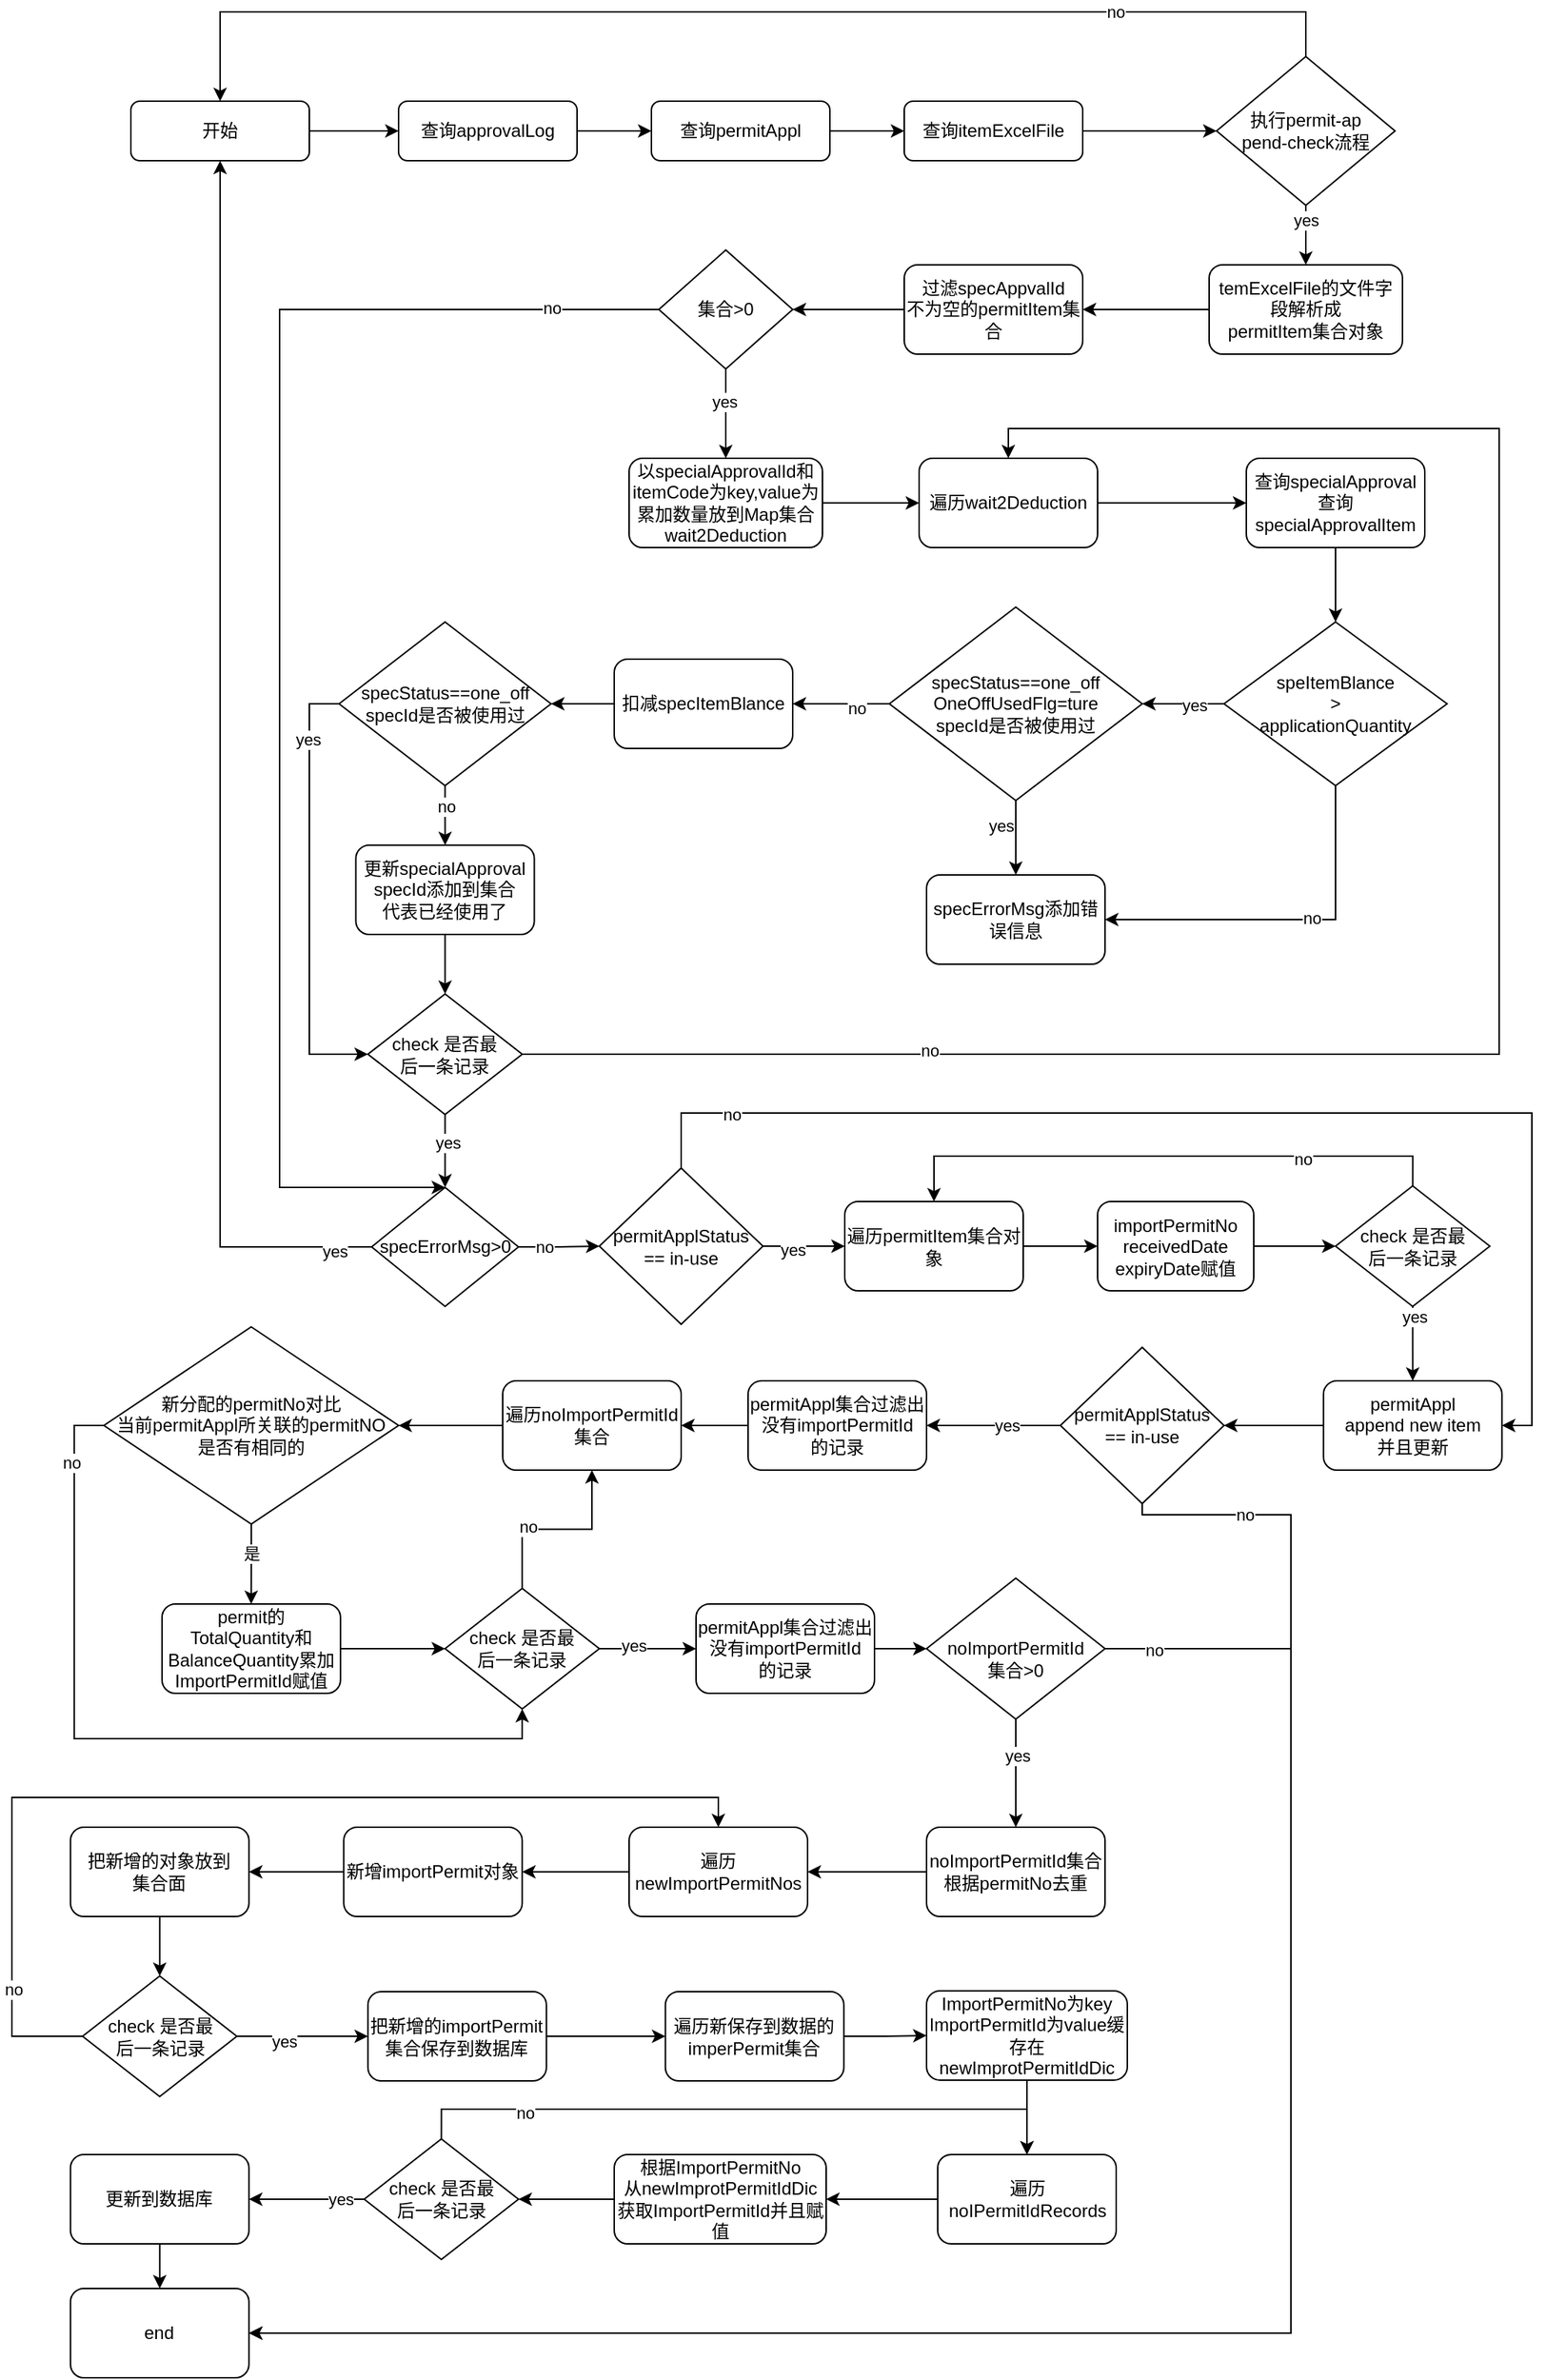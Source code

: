 <mxfile version="20.4.1" type="github">
  <diagram id="C5RBs43oDa-KdzZeNtuy" name="Page-1">
    <mxGraphModel dx="1422" dy="780" grid="1" gridSize="10" guides="1" tooltips="1" connect="1" arrows="1" fold="1" page="1" pageScale="1" pageWidth="1169" pageHeight="1654" math="0" shadow="0">
      <root>
        <mxCell id="WIyWlLk6GJQsqaUBKTNV-0" />
        <mxCell id="WIyWlLk6GJQsqaUBKTNV-1" parent="WIyWlLk6GJQsqaUBKTNV-0" />
        <mxCell id="GyQvzJjMtVjfMq99HXdX-1" value="" style="edgeStyle=orthogonalEdgeStyle;rounded=0;orthogonalLoop=1;jettySize=auto;html=1;" parent="WIyWlLk6GJQsqaUBKTNV-1" source="WIyWlLk6GJQsqaUBKTNV-3" target="WIyWlLk6GJQsqaUBKTNV-7" edge="1">
          <mxGeometry relative="1" as="geometry" />
        </mxCell>
        <mxCell id="WIyWlLk6GJQsqaUBKTNV-3" value="开始" style="rounded=1;whiteSpace=wrap;html=1;fontSize=12;glass=0;strokeWidth=1;shadow=0;" parent="WIyWlLk6GJQsqaUBKTNV-1" vertex="1">
          <mxGeometry x="160" y="80" width="120" height="40" as="geometry" />
        </mxCell>
        <mxCell id="GyQvzJjMtVjfMq99HXdX-2" value="" style="edgeStyle=orthogonalEdgeStyle;rounded=0;orthogonalLoop=1;jettySize=auto;html=1;" parent="WIyWlLk6GJQsqaUBKTNV-1" source="WIyWlLk6GJQsqaUBKTNV-7" target="WIyWlLk6GJQsqaUBKTNV-12" edge="1">
          <mxGeometry relative="1" as="geometry" />
        </mxCell>
        <mxCell id="WIyWlLk6GJQsqaUBKTNV-7" value="查询approvalLog" style="rounded=1;whiteSpace=wrap;html=1;fontSize=12;glass=0;strokeWidth=1;shadow=0;" parent="WIyWlLk6GJQsqaUBKTNV-1" vertex="1">
          <mxGeometry x="340" y="80" width="120" height="40" as="geometry" />
        </mxCell>
        <mxCell id="GyQvzJjMtVjfMq99HXdX-4" value="" style="edgeStyle=orthogonalEdgeStyle;rounded=0;orthogonalLoop=1;jettySize=auto;html=1;" parent="WIyWlLk6GJQsqaUBKTNV-1" source="WIyWlLk6GJQsqaUBKTNV-12" target="GyQvzJjMtVjfMq99HXdX-3" edge="1">
          <mxGeometry relative="1" as="geometry" />
        </mxCell>
        <mxCell id="WIyWlLk6GJQsqaUBKTNV-12" value="查询permitAppl" style="rounded=1;whiteSpace=wrap;html=1;fontSize=12;glass=0;strokeWidth=1;shadow=0;" parent="WIyWlLk6GJQsqaUBKTNV-1" vertex="1">
          <mxGeometry x="510" y="80" width="120" height="40" as="geometry" />
        </mxCell>
        <mxCell id="GyQvzJjMtVjfMq99HXdX-6" value="" style="edgeStyle=orthogonalEdgeStyle;rounded=0;orthogonalLoop=1;jettySize=auto;html=1;" parent="WIyWlLk6GJQsqaUBKTNV-1" source="GyQvzJjMtVjfMq99HXdX-3" target="GyQvzJjMtVjfMq99HXdX-5" edge="1">
          <mxGeometry relative="1" as="geometry" />
        </mxCell>
        <mxCell id="GyQvzJjMtVjfMq99HXdX-3" value="查询itemExcelFile" style="rounded=1;whiteSpace=wrap;html=1;fontSize=12;glass=0;strokeWidth=1;shadow=0;" parent="WIyWlLk6GJQsqaUBKTNV-1" vertex="1">
          <mxGeometry x="680" y="80" width="120" height="40" as="geometry" />
        </mxCell>
        <mxCell id="GyQvzJjMtVjfMq99HXdX-8" value="" style="edgeStyle=orthogonalEdgeStyle;rounded=0;orthogonalLoop=1;jettySize=auto;html=1;entryX=0.5;entryY=0;entryDx=0;entryDy=0;" parent="WIyWlLk6GJQsqaUBKTNV-1" source="GyQvzJjMtVjfMq99HXdX-5" target="WIyWlLk6GJQsqaUBKTNV-3" edge="1">
          <mxGeometry relative="1" as="geometry">
            <mxPoint x="950" y="-50" as="targetPoint" />
            <Array as="points">
              <mxPoint x="950" y="20" />
              <mxPoint x="220" y="20" />
            </Array>
          </mxGeometry>
        </mxCell>
        <mxCell id="GyQvzJjMtVjfMq99HXdX-9" value="no" style="edgeLabel;html=1;align=center;verticalAlign=middle;resizable=0;points=[];" parent="GyQvzJjMtVjfMq99HXdX-8" vertex="1" connectable="0">
          <mxGeometry x="-0.615" relative="1" as="geometry">
            <mxPoint as="offset" />
          </mxGeometry>
        </mxCell>
        <mxCell id="GyQvzJjMtVjfMq99HXdX-11" value="" style="edgeStyle=orthogonalEdgeStyle;rounded=0;orthogonalLoop=1;jettySize=auto;html=1;" parent="WIyWlLk6GJQsqaUBKTNV-1" source="GyQvzJjMtVjfMq99HXdX-5" target="GyQvzJjMtVjfMq99HXdX-10" edge="1">
          <mxGeometry relative="1" as="geometry" />
        </mxCell>
        <mxCell id="-7f1blLy0qAxSYosvJ6b-156" value="yes" style="edgeLabel;html=1;align=center;verticalAlign=middle;resizable=0;points=[];" parent="GyQvzJjMtVjfMq99HXdX-11" vertex="1" connectable="0">
          <mxGeometry x="-0.656" relative="1" as="geometry">
            <mxPoint y="3" as="offset" />
          </mxGeometry>
        </mxCell>
        <mxCell id="GyQvzJjMtVjfMq99HXdX-5" value="&lt;div&gt;执行permit-ap&lt;/div&gt;&lt;div&gt;pend-check流程&lt;/div&gt;" style="rhombus;whiteSpace=wrap;html=1;" parent="WIyWlLk6GJQsqaUBKTNV-1" vertex="1">
          <mxGeometry x="890" y="50" width="120" height="100" as="geometry" />
        </mxCell>
        <mxCell id="GyQvzJjMtVjfMq99HXdX-13" value="" style="edgeStyle=orthogonalEdgeStyle;rounded=0;orthogonalLoop=1;jettySize=auto;html=1;" parent="WIyWlLk6GJQsqaUBKTNV-1" source="GyQvzJjMtVjfMq99HXdX-10" target="GyQvzJjMtVjfMq99HXdX-12" edge="1">
          <mxGeometry relative="1" as="geometry" />
        </mxCell>
        <mxCell id="GyQvzJjMtVjfMq99HXdX-10" value="&lt;div&gt;temExcelFile的文件字段解析成&lt;/div&gt;&lt;div&gt;permitItem集合对象&lt;br&gt;&lt;/div&gt;" style="rounded=1;whiteSpace=wrap;html=1;" parent="WIyWlLk6GJQsqaUBKTNV-1" vertex="1">
          <mxGeometry x="885" y="190" width="130" height="60" as="geometry" />
        </mxCell>
        <mxCell id="GyQvzJjMtVjfMq99HXdX-15" value="" style="edgeStyle=orthogonalEdgeStyle;rounded=0;orthogonalLoop=1;jettySize=auto;html=1;entryX=1;entryY=0.5;entryDx=0;entryDy=0;" parent="WIyWlLk6GJQsqaUBKTNV-1" source="GyQvzJjMtVjfMq99HXdX-12" target="GyQvzJjMtVjfMq99HXdX-16" edge="1">
          <mxGeometry relative="1" as="geometry">
            <mxPoint x="600" y="220" as="targetPoint" />
          </mxGeometry>
        </mxCell>
        <mxCell id="GyQvzJjMtVjfMq99HXdX-12" value="&lt;div&gt;过滤specAppvalId&lt;/div&gt;&lt;div&gt;不为空的permitItem集合&lt;br&gt;&lt;/div&gt;" style="whiteSpace=wrap;html=1;rounded=1;" parent="WIyWlLk6GJQsqaUBKTNV-1" vertex="1">
          <mxGeometry x="680" y="190" width="120" height="60" as="geometry" />
        </mxCell>
        <mxCell id="GyQvzJjMtVjfMq99HXdX-18" value="" style="edgeStyle=orthogonalEdgeStyle;rounded=0;orthogonalLoop=1;jettySize=auto;html=1;" parent="WIyWlLk6GJQsqaUBKTNV-1" source="GyQvzJjMtVjfMq99HXdX-16" target="GyQvzJjMtVjfMq99HXdX-17" edge="1">
          <mxGeometry relative="1" as="geometry" />
        </mxCell>
        <mxCell id="GyQvzJjMtVjfMq99HXdX-19" value="yes" style="edgeLabel;html=1;align=center;verticalAlign=middle;resizable=0;points=[];" parent="GyQvzJjMtVjfMq99HXdX-18" vertex="1" connectable="0">
          <mxGeometry x="-0.267" y="-1" relative="1" as="geometry">
            <mxPoint as="offset" />
          </mxGeometry>
        </mxCell>
        <mxCell id="-7f1blLy0qAxSYosvJ6b-41" value="" style="edgeStyle=orthogonalEdgeStyle;rounded=0;orthogonalLoop=1;jettySize=auto;html=1;entryX=0.5;entryY=0;entryDx=0;entryDy=0;" parent="WIyWlLk6GJQsqaUBKTNV-1" source="GyQvzJjMtVjfMq99HXdX-16" target="-7f1blLy0qAxSYosvJ6b-48" edge="1">
          <mxGeometry relative="1" as="geometry">
            <mxPoint x="260" y="770" as="targetPoint" />
            <Array as="points">
              <mxPoint x="260" y="220" />
              <mxPoint x="260" y="810" />
            </Array>
          </mxGeometry>
        </mxCell>
        <mxCell id="-7f1blLy0qAxSYosvJ6b-42" value="no" style="edgeLabel;html=1;align=center;verticalAlign=middle;resizable=0;points=[];" parent="-7f1blLy0qAxSYosvJ6b-41" vertex="1" connectable="0">
          <mxGeometry x="-0.849" y="-1" relative="1" as="geometry">
            <mxPoint as="offset" />
          </mxGeometry>
        </mxCell>
        <mxCell id="GyQvzJjMtVjfMq99HXdX-16" value="集合&amp;gt;0" style="rhombus;whiteSpace=wrap;html=1;" parent="WIyWlLk6GJQsqaUBKTNV-1" vertex="1">
          <mxGeometry x="515" y="180" width="90" height="80" as="geometry" />
        </mxCell>
        <mxCell id="-7f1blLy0qAxSYosvJ6b-1" value="" style="edgeStyle=orthogonalEdgeStyle;rounded=0;orthogonalLoop=1;jettySize=auto;html=1;" parent="WIyWlLk6GJQsqaUBKTNV-1" source="GyQvzJjMtVjfMq99HXdX-17" target="-7f1blLy0qAxSYosvJ6b-0" edge="1">
          <mxGeometry relative="1" as="geometry" />
        </mxCell>
        <mxCell id="GyQvzJjMtVjfMq99HXdX-17" value="&lt;div&gt;以specialApprovalId和itemCode为key,value为累加数量放到Map集合wait2Deduction&lt;/div&gt;" style="rounded=1;whiteSpace=wrap;html=1;" parent="WIyWlLk6GJQsqaUBKTNV-1" vertex="1">
          <mxGeometry x="495" y="320" width="130" height="60" as="geometry" />
        </mxCell>
        <mxCell id="-7f1blLy0qAxSYosvJ6b-7" value="" style="edgeStyle=orthogonalEdgeStyle;rounded=0;orthogonalLoop=1;jettySize=auto;html=1;" parent="WIyWlLk6GJQsqaUBKTNV-1" source="-7f1blLy0qAxSYosvJ6b-0" target="-7f1blLy0qAxSYosvJ6b-6" edge="1">
          <mxGeometry relative="1" as="geometry" />
        </mxCell>
        <mxCell id="-7f1blLy0qAxSYosvJ6b-0" value="遍历wait2Deduction" style="whiteSpace=wrap;html=1;rounded=1;" parent="WIyWlLk6GJQsqaUBKTNV-1" vertex="1">
          <mxGeometry x="690" y="320" width="120" height="60" as="geometry" />
        </mxCell>
        <mxCell id="-7f1blLy0qAxSYosvJ6b-11" value="" style="edgeStyle=orthogonalEdgeStyle;rounded=0;orthogonalLoop=1;jettySize=auto;html=1;" parent="WIyWlLk6GJQsqaUBKTNV-1" source="-7f1blLy0qAxSYosvJ6b-6" target="-7f1blLy0qAxSYosvJ6b-10" edge="1">
          <mxGeometry relative="1" as="geometry" />
        </mxCell>
        <mxCell id="-7f1blLy0qAxSYosvJ6b-6" value="&lt;div&gt;查询specialApproval&lt;/div&gt;&lt;div&gt;查询specialApprovalItem&lt;br&gt;&lt;/div&gt;" style="whiteSpace=wrap;html=1;rounded=1;" parent="WIyWlLk6GJQsqaUBKTNV-1" vertex="1">
          <mxGeometry x="910" y="320" width="120" height="60" as="geometry" />
        </mxCell>
        <mxCell id="-7f1blLy0qAxSYosvJ6b-13" value="" style="edgeStyle=orthogonalEdgeStyle;rounded=0;orthogonalLoop=1;jettySize=auto;html=1;" parent="WIyWlLk6GJQsqaUBKTNV-1" source="-7f1blLy0qAxSYosvJ6b-10" target="-7f1blLy0qAxSYosvJ6b-12" edge="1">
          <mxGeometry relative="1" as="geometry" />
        </mxCell>
        <mxCell id="-7f1blLy0qAxSYosvJ6b-14" value="yes" style="edgeLabel;html=1;align=center;verticalAlign=middle;resizable=0;points=[];" parent="-7f1blLy0qAxSYosvJ6b-13" vertex="1" connectable="0">
          <mxGeometry x="-0.26" y="1" relative="1" as="geometry">
            <mxPoint as="offset" />
          </mxGeometry>
        </mxCell>
        <mxCell id="-7f1blLy0qAxSYosvJ6b-23" value="" style="edgeStyle=orthogonalEdgeStyle;rounded=0;orthogonalLoop=1;jettySize=auto;html=1;entryX=1;entryY=0.5;entryDx=0;entryDy=0;" parent="WIyWlLk6GJQsqaUBKTNV-1" source="-7f1blLy0qAxSYosvJ6b-10" target="-7f1blLy0qAxSYosvJ6b-15" edge="1">
          <mxGeometry relative="1" as="geometry">
            <mxPoint x="970" y="645" as="targetPoint" />
            <Array as="points">
              <mxPoint x="970" y="630" />
            </Array>
          </mxGeometry>
        </mxCell>
        <mxCell id="-7f1blLy0qAxSYosvJ6b-24" value="no" style="edgeLabel;html=1;align=center;verticalAlign=middle;resizable=0;points=[];" parent="-7f1blLy0qAxSYosvJ6b-23" vertex="1" connectable="0">
          <mxGeometry x="-0.132" y="-1" relative="1" as="geometry">
            <mxPoint as="offset" />
          </mxGeometry>
        </mxCell>
        <mxCell id="-7f1blLy0qAxSYosvJ6b-10" value="&lt;div&gt;speItemBlance&lt;/div&gt;&lt;div&gt;&amp;gt;&lt;/div&gt;&lt;div&gt;applicationQuantity&lt;br&gt;&lt;/div&gt;" style="rhombus;whiteSpace=wrap;html=1;" parent="WIyWlLk6GJQsqaUBKTNV-1" vertex="1">
          <mxGeometry x="895" y="430" width="150" height="110" as="geometry" />
        </mxCell>
        <mxCell id="-7f1blLy0qAxSYosvJ6b-16" value="" style="edgeStyle=orthogonalEdgeStyle;rounded=0;orthogonalLoop=1;jettySize=auto;html=1;" parent="WIyWlLk6GJQsqaUBKTNV-1" source="-7f1blLy0qAxSYosvJ6b-12" target="-7f1blLy0qAxSYosvJ6b-15" edge="1">
          <mxGeometry relative="1" as="geometry" />
        </mxCell>
        <mxCell id="-7f1blLy0qAxSYosvJ6b-18" value="yes" style="edgeLabel;html=1;align=center;verticalAlign=middle;resizable=0;points=[];" parent="-7f1blLy0qAxSYosvJ6b-16" vertex="1" connectable="0">
          <mxGeometry x="-0.288" y="1" relative="1" as="geometry">
            <mxPoint x="-11" y="-1" as="offset" />
          </mxGeometry>
        </mxCell>
        <mxCell id="-7f1blLy0qAxSYosvJ6b-20" value="" style="edgeStyle=orthogonalEdgeStyle;rounded=0;orthogonalLoop=1;jettySize=auto;html=1;" parent="WIyWlLk6GJQsqaUBKTNV-1" source="-7f1blLy0qAxSYosvJ6b-12" target="-7f1blLy0qAxSYosvJ6b-19" edge="1">
          <mxGeometry relative="1" as="geometry" />
        </mxCell>
        <mxCell id="-7f1blLy0qAxSYosvJ6b-21" value="no" style="edgeLabel;html=1;align=center;verticalAlign=middle;resizable=0;points=[];" parent="-7f1blLy0qAxSYosvJ6b-20" vertex="1" connectable="0">
          <mxGeometry x="-0.32" y="3" relative="1" as="geometry">
            <mxPoint as="offset" />
          </mxGeometry>
        </mxCell>
        <mxCell id="-7f1blLy0qAxSYosvJ6b-12" value="&lt;div&gt;specStatus==one_off&lt;/div&gt;&lt;div&gt;OneOffUsedFlg=ture&lt;/div&gt;&lt;div&gt;specId是否被使用过&lt;br&gt;&lt;/div&gt;" style="rhombus;whiteSpace=wrap;html=1;" parent="WIyWlLk6GJQsqaUBKTNV-1" vertex="1">
          <mxGeometry x="670" y="420" width="170" height="130" as="geometry" />
        </mxCell>
        <mxCell id="-7f1blLy0qAxSYosvJ6b-15" value="&lt;div&gt;specErrorMsg添加错误信息&lt;/div&gt;" style="rounded=1;whiteSpace=wrap;html=1;" parent="WIyWlLk6GJQsqaUBKTNV-1" vertex="1">
          <mxGeometry x="695" y="600" width="120" height="60" as="geometry" />
        </mxCell>
        <mxCell id="-7f1blLy0qAxSYosvJ6b-28" value="" style="edgeStyle=orthogonalEdgeStyle;rounded=0;orthogonalLoop=1;jettySize=auto;html=1;" parent="WIyWlLk6GJQsqaUBKTNV-1" source="-7f1blLy0qAxSYosvJ6b-19" target="-7f1blLy0qAxSYosvJ6b-27" edge="1">
          <mxGeometry relative="1" as="geometry" />
        </mxCell>
        <mxCell id="-7f1blLy0qAxSYosvJ6b-19" value="&lt;div&gt;扣减specItemBlance&lt;/div&gt;" style="rounded=1;whiteSpace=wrap;html=1;" parent="WIyWlLk6GJQsqaUBKTNV-1" vertex="1">
          <mxGeometry x="485" y="455" width="120" height="60" as="geometry" />
        </mxCell>
        <mxCell id="-7f1blLy0qAxSYosvJ6b-30" value="" style="edgeStyle=orthogonalEdgeStyle;rounded=0;orthogonalLoop=1;jettySize=auto;html=1;" parent="WIyWlLk6GJQsqaUBKTNV-1" source="-7f1blLy0qAxSYosvJ6b-27" target="-7f1blLy0qAxSYosvJ6b-29" edge="1">
          <mxGeometry relative="1" as="geometry" />
        </mxCell>
        <mxCell id="-7f1blLy0qAxSYosvJ6b-32" value="no" style="edgeLabel;html=1;align=center;verticalAlign=middle;resizable=0;points=[];" parent="-7f1blLy0qAxSYosvJ6b-30" vertex="1" connectable="0">
          <mxGeometry x="-0.3" relative="1" as="geometry">
            <mxPoint as="offset" />
          </mxGeometry>
        </mxCell>
        <mxCell id="DhlfP8uJr8PEjlHRNWHr-0" style="edgeStyle=orthogonalEdgeStyle;rounded=0;orthogonalLoop=1;jettySize=auto;html=1;exitX=0;exitY=0.5;exitDx=0;exitDy=0;entryX=0;entryY=0.5;entryDx=0;entryDy=0;" edge="1" parent="WIyWlLk6GJQsqaUBKTNV-1" source="-7f1blLy0qAxSYosvJ6b-27" target="-7f1blLy0qAxSYosvJ6b-67">
          <mxGeometry relative="1" as="geometry" />
        </mxCell>
        <mxCell id="DhlfP8uJr8PEjlHRNWHr-1" value="yes" style="edgeLabel;html=1;align=center;verticalAlign=middle;resizable=0;points=[];" vertex="1" connectable="0" parent="DhlfP8uJr8PEjlHRNWHr-0">
          <mxGeometry x="-0.702" y="-1" relative="1" as="geometry">
            <mxPoint as="offset" />
          </mxGeometry>
        </mxCell>
        <mxCell id="-7f1blLy0qAxSYosvJ6b-27" value="&lt;div&gt;specStatus==one_off&lt;/div&gt;specId是否被使用过" style="rhombus;whiteSpace=wrap;html=1;" parent="WIyWlLk6GJQsqaUBKTNV-1" vertex="1">
          <mxGeometry x="300" y="430" width="142.5" height="110" as="geometry" />
        </mxCell>
        <mxCell id="-7f1blLy0qAxSYosvJ6b-34" value="" style="edgeStyle=orthogonalEdgeStyle;rounded=0;orthogonalLoop=1;jettySize=auto;html=1;entryX=0.5;entryY=0;entryDx=0;entryDy=0;" parent="WIyWlLk6GJQsqaUBKTNV-1" source="-7f1blLy0qAxSYosvJ6b-29" target="-7f1blLy0qAxSYosvJ6b-67" edge="1">
          <mxGeometry relative="1" as="geometry">
            <mxPoint x="371.25" y="700" as="targetPoint" />
          </mxGeometry>
        </mxCell>
        <mxCell id="-7f1blLy0qAxSYosvJ6b-29" value="&lt;div&gt;更新specialApproval&lt;/div&gt;&lt;div&gt;specId添加到集合&lt;/div&gt;&lt;div&gt;代表已经使用了&lt;br&gt;&lt;/div&gt;" style="rounded=1;whiteSpace=wrap;html=1;" parent="WIyWlLk6GJQsqaUBKTNV-1" vertex="1">
          <mxGeometry x="311.26" y="580" width="120" height="60" as="geometry" />
        </mxCell>
        <mxCell id="-7f1blLy0qAxSYosvJ6b-44" value="" style="edgeStyle=orthogonalEdgeStyle;rounded=0;orthogonalLoop=1;jettySize=auto;html=1;entryX=0.5;entryY=0;entryDx=0;entryDy=0;exitX=1;exitY=0.5;exitDx=0;exitDy=0;" parent="WIyWlLk6GJQsqaUBKTNV-1" source="-7f1blLy0qAxSYosvJ6b-67" target="-7f1blLy0qAxSYosvJ6b-0" edge="1">
          <mxGeometry relative="1" as="geometry">
            <mxPoint x="431.25" y="730" as="sourcePoint" />
            <mxPoint x="511.25" y="730" as="targetPoint" />
            <Array as="points">
              <mxPoint x="1080" y="721" />
              <mxPoint x="1080" y="300" />
              <mxPoint x="750" y="300" />
            </Array>
          </mxGeometry>
        </mxCell>
        <mxCell id="-7f1blLy0qAxSYosvJ6b-45" value="no" style="edgeLabel;html=1;align=center;verticalAlign=middle;resizable=0;points=[];" parent="-7f1blLy0qAxSYosvJ6b-44" vertex="1" connectable="0">
          <mxGeometry x="-0.617" y="3" relative="1" as="geometry">
            <mxPoint as="offset" />
          </mxGeometry>
        </mxCell>
        <mxCell id="-7f1blLy0qAxSYosvJ6b-49" value="" style="edgeStyle=orthogonalEdgeStyle;rounded=0;orthogonalLoop=1;jettySize=auto;html=1;exitX=0.5;exitY=1;exitDx=0;exitDy=0;" parent="WIyWlLk6GJQsqaUBKTNV-1" source="-7f1blLy0qAxSYosvJ6b-67" target="-7f1blLy0qAxSYosvJ6b-48" edge="1">
          <mxGeometry relative="1" as="geometry">
            <mxPoint x="371.3" y="760" as="sourcePoint" />
          </mxGeometry>
        </mxCell>
        <mxCell id="-7f1blLy0qAxSYosvJ6b-50" value="yes" style="edgeLabel;html=1;align=center;verticalAlign=middle;resizable=0;points=[];" parent="-7f1blLy0qAxSYosvJ6b-49" vertex="1" connectable="0">
          <mxGeometry x="-0.218" y="1" relative="1" as="geometry">
            <mxPoint as="offset" />
          </mxGeometry>
        </mxCell>
        <mxCell id="-7f1blLy0qAxSYosvJ6b-57" style="edgeStyle=orthogonalEdgeStyle;rounded=0;orthogonalLoop=1;jettySize=auto;html=1;exitX=0;exitY=0.5;exitDx=0;exitDy=0;entryX=0.5;entryY=1;entryDx=0;entryDy=0;" parent="WIyWlLk6GJQsqaUBKTNV-1" source="-7f1blLy0qAxSYosvJ6b-48" target="WIyWlLk6GJQsqaUBKTNV-3" edge="1">
          <mxGeometry relative="1" as="geometry" />
        </mxCell>
        <mxCell id="-7f1blLy0qAxSYosvJ6b-58" value="yes" style="edgeLabel;html=1;align=center;verticalAlign=middle;resizable=0;points=[];" parent="-7f1blLy0qAxSYosvJ6b-57" vertex="1" connectable="0">
          <mxGeometry x="-0.94" y="3" relative="1" as="geometry">
            <mxPoint as="offset" />
          </mxGeometry>
        </mxCell>
        <mxCell id="-7f1blLy0qAxSYosvJ6b-60" value="" style="edgeStyle=orthogonalEdgeStyle;rounded=0;orthogonalLoop=1;jettySize=auto;html=1;" parent="WIyWlLk6GJQsqaUBKTNV-1" source="-7f1blLy0qAxSYosvJ6b-48" target="-7f1blLy0qAxSYosvJ6b-62" edge="1">
          <mxGeometry relative="1" as="geometry">
            <mxPoint x="485.005" y="850" as="targetPoint" />
          </mxGeometry>
        </mxCell>
        <mxCell id="-7f1blLy0qAxSYosvJ6b-61" value="no" style="edgeLabel;html=1;align=center;verticalAlign=middle;resizable=0;points=[];" parent="-7f1blLy0qAxSYosvJ6b-60" vertex="1" connectable="0">
          <mxGeometry x="-0.366" relative="1" as="geometry">
            <mxPoint as="offset" />
          </mxGeometry>
        </mxCell>
        <mxCell id="-7f1blLy0qAxSYosvJ6b-48" value="specErrorMsg&amp;gt;0" style="rhombus;whiteSpace=wrap;html=1;" parent="WIyWlLk6GJQsqaUBKTNV-1" vertex="1">
          <mxGeometry x="321.88" y="810" width="98.75" height="80" as="geometry" />
        </mxCell>
        <mxCell id="-7f1blLy0qAxSYosvJ6b-64" value="" style="edgeStyle=orthogonalEdgeStyle;rounded=0;orthogonalLoop=1;jettySize=auto;html=1;" parent="WIyWlLk6GJQsqaUBKTNV-1" source="-7f1blLy0qAxSYosvJ6b-62" target="-7f1blLy0qAxSYosvJ6b-63" edge="1">
          <mxGeometry relative="1" as="geometry" />
        </mxCell>
        <mxCell id="-7f1blLy0qAxSYosvJ6b-73" value="yes" style="edgeLabel;html=1;align=center;verticalAlign=middle;resizable=0;points=[];" parent="-7f1blLy0qAxSYosvJ6b-64" vertex="1" connectable="0">
          <mxGeometry x="-0.28" y="-2" relative="1" as="geometry">
            <mxPoint as="offset" />
          </mxGeometry>
        </mxCell>
        <mxCell id="-7f1blLy0qAxSYosvJ6b-77" style="edgeStyle=orthogonalEdgeStyle;rounded=0;orthogonalLoop=1;jettySize=auto;html=1;exitX=0.5;exitY=0;exitDx=0;exitDy=0;entryX=1;entryY=0.5;entryDx=0;entryDy=0;" parent="WIyWlLk6GJQsqaUBKTNV-1" source="-7f1blLy0qAxSYosvJ6b-62" target="-7f1blLy0qAxSYosvJ6b-74" edge="1">
          <mxGeometry relative="1" as="geometry">
            <Array as="points">
              <mxPoint x="530" y="760" />
              <mxPoint x="1102" y="760" />
              <mxPoint x="1102" y="970" />
            </Array>
          </mxGeometry>
        </mxCell>
        <mxCell id="-7f1blLy0qAxSYosvJ6b-78" value="no" style="edgeLabel;html=1;align=center;verticalAlign=middle;resizable=0;points=[];" parent="-7f1blLy0qAxSYosvJ6b-77" vertex="1" connectable="0">
          <mxGeometry x="-0.831" y="-1" relative="1" as="geometry">
            <mxPoint as="offset" />
          </mxGeometry>
        </mxCell>
        <mxCell id="-7f1blLy0qAxSYosvJ6b-62" value="&lt;div&gt;permitApplStatus&lt;/div&gt;&lt;div&gt;== in-use&lt;br&gt;&lt;/div&gt;" style="rhombus;whiteSpace=wrap;html=1;" parent="WIyWlLk6GJQsqaUBKTNV-1" vertex="1">
          <mxGeometry x="475" y="797" width="110" height="105" as="geometry" />
        </mxCell>
        <mxCell id="-7f1blLy0qAxSYosvJ6b-66" value="" style="edgeStyle=orthogonalEdgeStyle;rounded=0;orthogonalLoop=1;jettySize=auto;html=1;" parent="WIyWlLk6GJQsqaUBKTNV-1" source="-7f1blLy0qAxSYosvJ6b-63" target="-7f1blLy0qAxSYosvJ6b-65" edge="1">
          <mxGeometry relative="1" as="geometry" />
        </mxCell>
        <mxCell id="-7f1blLy0qAxSYosvJ6b-63" value="遍历permitItem集合对象" style="rounded=1;whiteSpace=wrap;html=1;" parent="WIyWlLk6GJQsqaUBKTNV-1" vertex="1">
          <mxGeometry x="640" y="819.5" width="120" height="60" as="geometry" />
        </mxCell>
        <mxCell id="-7f1blLy0qAxSYosvJ6b-70" style="edgeStyle=orthogonalEdgeStyle;rounded=0;orthogonalLoop=1;jettySize=auto;html=1;exitX=1;exitY=0.5;exitDx=0;exitDy=0;" parent="WIyWlLk6GJQsqaUBKTNV-1" source="-7f1blLy0qAxSYosvJ6b-65" target="-7f1blLy0qAxSYosvJ6b-69" edge="1">
          <mxGeometry relative="1" as="geometry" />
        </mxCell>
        <mxCell id="-7f1blLy0qAxSYosvJ6b-65" value="&lt;div&gt;importPermitNo&lt;/div&gt;&lt;div&gt;receivedDate&lt;/div&gt;&lt;div&gt;expiryDate赋值&lt;br&gt;&lt;/div&gt;" style="rounded=1;whiteSpace=wrap;html=1;" parent="WIyWlLk6GJQsqaUBKTNV-1" vertex="1">
          <mxGeometry x="810" y="819.5" width="105" height="60" as="geometry" />
        </mxCell>
        <mxCell id="-7f1blLy0qAxSYosvJ6b-67" value="&lt;div&gt;check 是否最&lt;/div&gt;&lt;div&gt;后一条记录&lt;/div&gt;" style="rhombus;whiteSpace=wrap;html=1;" parent="WIyWlLk6GJQsqaUBKTNV-1" vertex="1">
          <mxGeometry x="319.39" y="680" width="103.74" height="81" as="geometry" />
        </mxCell>
        <mxCell id="-7f1blLy0qAxSYosvJ6b-71" style="edgeStyle=orthogonalEdgeStyle;rounded=0;orthogonalLoop=1;jettySize=auto;html=1;exitX=0.5;exitY=0;exitDx=0;exitDy=0;entryX=0.5;entryY=0;entryDx=0;entryDy=0;" parent="WIyWlLk6GJQsqaUBKTNV-1" source="-7f1blLy0qAxSYosvJ6b-69" target="-7f1blLy0qAxSYosvJ6b-63" edge="1">
          <mxGeometry relative="1" as="geometry" />
        </mxCell>
        <mxCell id="-7f1blLy0qAxSYosvJ6b-72" value="no" style="edgeLabel;html=1;align=center;verticalAlign=middle;resizable=0;points=[];" parent="-7f1blLy0qAxSYosvJ6b-71" vertex="1" connectable="0">
          <mxGeometry x="-0.494" y="2" relative="1" as="geometry">
            <mxPoint as="offset" />
          </mxGeometry>
        </mxCell>
        <mxCell id="-7f1blLy0qAxSYosvJ6b-75" value="" style="edgeStyle=orthogonalEdgeStyle;rounded=0;orthogonalLoop=1;jettySize=auto;html=1;" parent="WIyWlLk6GJQsqaUBKTNV-1" source="-7f1blLy0qAxSYosvJ6b-69" target="-7f1blLy0qAxSYosvJ6b-74" edge="1">
          <mxGeometry relative="1" as="geometry" />
        </mxCell>
        <mxCell id="-7f1blLy0qAxSYosvJ6b-76" value="yes" style="edgeLabel;html=1;align=center;verticalAlign=middle;resizable=0;points=[];" parent="-7f1blLy0qAxSYosvJ6b-75" vertex="1" connectable="0">
          <mxGeometry x="-0.734" y="1" relative="1" as="geometry">
            <mxPoint as="offset" />
          </mxGeometry>
        </mxCell>
        <mxCell id="-7f1blLy0qAxSYosvJ6b-69" value="&lt;div&gt;check 是否最&lt;/div&gt;&lt;div&gt;后一条记录&lt;/div&gt;" style="rhombus;whiteSpace=wrap;html=1;" parent="WIyWlLk6GJQsqaUBKTNV-1" vertex="1">
          <mxGeometry x="970" y="809" width="103.74" height="81" as="geometry" />
        </mxCell>
        <mxCell id="-7f1blLy0qAxSYosvJ6b-80" style="edgeStyle=orthogonalEdgeStyle;rounded=0;orthogonalLoop=1;jettySize=auto;html=1;exitX=0;exitY=0.5;exitDx=0;exitDy=0;entryX=1;entryY=0.5;entryDx=0;entryDy=0;" parent="WIyWlLk6GJQsqaUBKTNV-1" source="-7f1blLy0qAxSYosvJ6b-74" target="-7f1blLy0qAxSYosvJ6b-79" edge="1">
          <mxGeometry relative="1" as="geometry" />
        </mxCell>
        <mxCell id="-7f1blLy0qAxSYosvJ6b-74" value="&lt;div&gt;permitAppl&lt;/div&gt;&lt;div&gt;append new item&lt;/div&gt;&lt;div&gt;并且更新&lt;br&gt;&lt;/div&gt;" style="rounded=1;whiteSpace=wrap;html=1;" parent="WIyWlLk6GJQsqaUBKTNV-1" vertex="1">
          <mxGeometry x="961.87" y="940" width="120" height="60" as="geometry" />
        </mxCell>
        <mxCell id="-7f1blLy0qAxSYosvJ6b-82" value="" style="edgeStyle=orthogonalEdgeStyle;rounded=0;orthogonalLoop=1;jettySize=auto;html=1;" parent="WIyWlLk6GJQsqaUBKTNV-1" source="-7f1blLy0qAxSYosvJ6b-79" target="-7f1blLy0qAxSYosvJ6b-81" edge="1">
          <mxGeometry relative="1" as="geometry" />
        </mxCell>
        <mxCell id="-7f1blLy0qAxSYosvJ6b-83" value="yes" style="edgeLabel;html=1;align=center;verticalAlign=middle;resizable=0;points=[];" parent="-7f1blLy0qAxSYosvJ6b-82" vertex="1" connectable="0">
          <mxGeometry x="-0.668" y="3" relative="1" as="geometry">
            <mxPoint x="-21" y="-3" as="offset" />
          </mxGeometry>
        </mxCell>
        <mxCell id="-7f1blLy0qAxSYosvJ6b-154" style="edgeStyle=orthogonalEdgeStyle;rounded=0;orthogonalLoop=1;jettySize=auto;html=1;exitX=0.5;exitY=1;exitDx=0;exitDy=0;entryX=1;entryY=0.5;entryDx=0;entryDy=0;" parent="WIyWlLk6GJQsqaUBKTNV-1" source="-7f1blLy0qAxSYosvJ6b-79" target="-7f1blLy0qAxSYosvJ6b-150" edge="1">
          <mxGeometry relative="1" as="geometry">
            <Array as="points">
              <mxPoint x="840" y="1030" />
              <mxPoint x="940" y="1030" />
              <mxPoint x="940" y="1580" />
            </Array>
          </mxGeometry>
        </mxCell>
        <mxCell id="-7f1blLy0qAxSYosvJ6b-155" value="no" style="edgeLabel;html=1;align=center;verticalAlign=middle;resizable=0;points=[];" parent="-7f1blLy0qAxSYosvJ6b-154" vertex="1" connectable="0">
          <mxGeometry x="-0.887" y="1" relative="1" as="geometry">
            <mxPoint y="1" as="offset" />
          </mxGeometry>
        </mxCell>
        <mxCell id="-7f1blLy0qAxSYosvJ6b-79" value="&lt;div&gt;permitApplStatus&lt;/div&gt;&lt;div&gt;== in-use&lt;br&gt;&lt;/div&gt;" style="rhombus;whiteSpace=wrap;html=1;" parent="WIyWlLk6GJQsqaUBKTNV-1" vertex="1">
          <mxGeometry x="785" y="917.5" width="110" height="105" as="geometry" />
        </mxCell>
        <mxCell id="-7f1blLy0qAxSYosvJ6b-85" value="" style="edgeStyle=orthogonalEdgeStyle;rounded=0;orthogonalLoop=1;jettySize=auto;html=1;" parent="WIyWlLk6GJQsqaUBKTNV-1" source="-7f1blLy0qAxSYosvJ6b-81" target="-7f1blLy0qAxSYosvJ6b-84" edge="1">
          <mxGeometry relative="1" as="geometry" />
        </mxCell>
        <mxCell id="-7f1blLy0qAxSYosvJ6b-81" value="&lt;div&gt;permitAppl集合过滤出没有importPermitId&lt;/div&gt;&lt;div&gt;的记录&lt;br&gt;&lt;/div&gt;" style="rounded=1;whiteSpace=wrap;html=1;" parent="WIyWlLk6GJQsqaUBKTNV-1" vertex="1">
          <mxGeometry x="575" y="940" width="120" height="60" as="geometry" />
        </mxCell>
        <mxCell id="-7f1blLy0qAxSYosvJ6b-87" style="edgeStyle=orthogonalEdgeStyle;rounded=0;orthogonalLoop=1;jettySize=auto;html=1;exitX=0;exitY=0.5;exitDx=0;exitDy=0;" parent="WIyWlLk6GJQsqaUBKTNV-1" source="-7f1blLy0qAxSYosvJ6b-84" target="-7f1blLy0qAxSYosvJ6b-86" edge="1">
          <mxGeometry relative="1" as="geometry" />
        </mxCell>
        <mxCell id="-7f1blLy0qAxSYosvJ6b-84" value="&lt;div&gt;遍历noImportPermitId&lt;/div&gt;&lt;div&gt;集合&lt;br&gt;&lt;/div&gt;" style="whiteSpace=wrap;html=1;rounded=1;" parent="WIyWlLk6GJQsqaUBKTNV-1" vertex="1">
          <mxGeometry x="410" y="940" width="120" height="60" as="geometry" />
        </mxCell>
        <mxCell id="-7f1blLy0qAxSYosvJ6b-93" value="" style="edgeStyle=orthogonalEdgeStyle;rounded=0;orthogonalLoop=1;jettySize=auto;html=1;" parent="WIyWlLk6GJQsqaUBKTNV-1" source="-7f1blLy0qAxSYosvJ6b-86" target="-7f1blLy0qAxSYosvJ6b-92" edge="1">
          <mxGeometry relative="1" as="geometry" />
        </mxCell>
        <mxCell id="-7f1blLy0qAxSYosvJ6b-94" value="是" style="edgeLabel;html=1;align=center;verticalAlign=middle;resizable=0;points=[];" parent="-7f1blLy0qAxSYosvJ6b-93" vertex="1" connectable="0">
          <mxGeometry x="-0.265" relative="1" as="geometry">
            <mxPoint as="offset" />
          </mxGeometry>
        </mxCell>
        <mxCell id="-7f1blLy0qAxSYosvJ6b-106" style="edgeStyle=orthogonalEdgeStyle;rounded=0;orthogonalLoop=1;jettySize=auto;html=1;exitX=0;exitY=0.5;exitDx=0;exitDy=0;entryX=0.5;entryY=1;entryDx=0;entryDy=0;" parent="WIyWlLk6GJQsqaUBKTNV-1" source="-7f1blLy0qAxSYosvJ6b-86" target="-7f1blLy0qAxSYosvJ6b-100" edge="1">
          <mxGeometry relative="1" as="geometry" />
        </mxCell>
        <mxCell id="-7f1blLy0qAxSYosvJ6b-107" value="no" style="edgeLabel;html=1;align=center;verticalAlign=middle;resizable=0;points=[];" parent="-7f1blLy0qAxSYosvJ6b-106" vertex="1" connectable="0">
          <mxGeometry x="-0.837" y="-2" relative="1" as="geometry">
            <mxPoint as="offset" />
          </mxGeometry>
        </mxCell>
        <mxCell id="-7f1blLy0qAxSYosvJ6b-86" value="&lt;div&gt;&lt;br&gt;&lt;/div&gt;&lt;div&gt;新分配的permitNo对比&lt;/div&gt;&lt;div&gt;当前permitAppl所关联的permitNO&lt;/div&gt;&lt;div&gt;是否有相同的&lt;br&gt;&lt;/div&gt;&lt;div&gt;&lt;br&gt;&lt;/div&gt;" style="rhombus;whiteSpace=wrap;html=1;" parent="WIyWlLk6GJQsqaUBKTNV-1" vertex="1">
          <mxGeometry x="141.88" y="903.75" width="198.12" height="132.5" as="geometry" />
        </mxCell>
        <mxCell id="-7f1blLy0qAxSYosvJ6b-98" style="edgeStyle=orthogonalEdgeStyle;rounded=0;orthogonalLoop=1;jettySize=auto;html=1;exitX=1;exitY=0.5;exitDx=0;exitDy=0;entryX=0;entryY=0.5;entryDx=0;entryDy=0;" parent="WIyWlLk6GJQsqaUBKTNV-1" source="-7f1blLy0qAxSYosvJ6b-92" target="-7f1blLy0qAxSYosvJ6b-100" edge="1">
          <mxGeometry relative="1" as="geometry">
            <mxPoint x="380" y="1120" as="targetPoint" />
          </mxGeometry>
        </mxCell>
        <mxCell id="-7f1blLy0qAxSYosvJ6b-92" value="&lt;div&gt;permit的&lt;/div&gt;&lt;div&gt;TotalQuantity和&lt;/div&gt;&lt;div&gt;BalanceQuantity累加&lt;/div&gt;&lt;div&gt;ImportPermitId赋值&lt;br&gt;&lt;/div&gt;" style="rounded=1;whiteSpace=wrap;html=1;" parent="WIyWlLk6GJQsqaUBKTNV-1" vertex="1">
          <mxGeometry x="180.94" y="1090" width="120" height="60" as="geometry" />
        </mxCell>
        <mxCell id="-7f1blLy0qAxSYosvJ6b-102" value="" style="edgeStyle=orthogonalEdgeStyle;rounded=0;orthogonalLoop=1;jettySize=auto;html=1;" parent="WIyWlLk6GJQsqaUBKTNV-1" source="-7f1blLy0qAxSYosvJ6b-100" target="-7f1blLy0qAxSYosvJ6b-101" edge="1">
          <mxGeometry relative="1" as="geometry" />
        </mxCell>
        <mxCell id="-7f1blLy0qAxSYosvJ6b-103" value="yes" style="edgeLabel;html=1;align=center;verticalAlign=middle;resizable=0;points=[];" parent="-7f1blLy0qAxSYosvJ6b-102" vertex="1" connectable="0">
          <mxGeometry x="-0.286" y="2" relative="1" as="geometry">
            <mxPoint as="offset" />
          </mxGeometry>
        </mxCell>
        <mxCell id="-7f1blLy0qAxSYosvJ6b-104" style="edgeStyle=orthogonalEdgeStyle;rounded=0;orthogonalLoop=1;jettySize=auto;html=1;exitX=0.5;exitY=0;exitDx=0;exitDy=0;entryX=0.5;entryY=1;entryDx=0;entryDy=0;" parent="WIyWlLk6GJQsqaUBKTNV-1" source="-7f1blLy0qAxSYosvJ6b-100" target="-7f1blLy0qAxSYosvJ6b-84" edge="1">
          <mxGeometry relative="1" as="geometry" />
        </mxCell>
        <mxCell id="-7f1blLy0qAxSYosvJ6b-105" value="no" style="edgeLabel;html=1;align=center;verticalAlign=middle;resizable=0;points=[];" parent="-7f1blLy0qAxSYosvJ6b-104" vertex="1" connectable="0">
          <mxGeometry x="-0.31" y="2" relative="1" as="geometry">
            <mxPoint as="offset" />
          </mxGeometry>
        </mxCell>
        <mxCell id="-7f1blLy0qAxSYosvJ6b-100" value="&lt;div&gt;check 是否最&lt;/div&gt;&lt;div&gt;后一条记录&lt;/div&gt;" style="rhombus;whiteSpace=wrap;html=1;" parent="WIyWlLk6GJQsqaUBKTNV-1" vertex="1">
          <mxGeometry x="371.26" y="1079.5" width="103.74" height="81" as="geometry" />
        </mxCell>
        <mxCell id="-7f1blLy0qAxSYosvJ6b-109" style="edgeStyle=orthogonalEdgeStyle;rounded=0;orthogonalLoop=1;jettySize=auto;html=1;exitX=1;exitY=0.5;exitDx=0;exitDy=0;entryX=0;entryY=0.5;entryDx=0;entryDy=0;" parent="WIyWlLk6GJQsqaUBKTNV-1" source="-7f1blLy0qAxSYosvJ6b-101" target="-7f1blLy0qAxSYosvJ6b-108" edge="1">
          <mxGeometry relative="1" as="geometry" />
        </mxCell>
        <mxCell id="-7f1blLy0qAxSYosvJ6b-101" value="&lt;div&gt;permitAppl集合过滤出没有importPermitId&lt;/div&gt;&lt;div&gt;的记录&lt;br&gt;&lt;/div&gt;" style="rounded=1;whiteSpace=wrap;html=1;" parent="WIyWlLk6GJQsqaUBKTNV-1" vertex="1">
          <mxGeometry x="540" y="1090" width="120" height="60" as="geometry" />
        </mxCell>
        <mxCell id="-7f1blLy0qAxSYosvJ6b-111" value="" style="edgeStyle=orthogonalEdgeStyle;rounded=0;orthogonalLoop=1;jettySize=auto;html=1;" parent="WIyWlLk6GJQsqaUBKTNV-1" source="-7f1blLy0qAxSYosvJ6b-108" target="-7f1blLy0qAxSYosvJ6b-110" edge="1">
          <mxGeometry relative="1" as="geometry" />
        </mxCell>
        <mxCell id="-7f1blLy0qAxSYosvJ6b-112" value="yes" style="edgeLabel;html=1;align=center;verticalAlign=middle;resizable=0;points=[];" parent="-7f1blLy0qAxSYosvJ6b-111" vertex="1" connectable="0">
          <mxGeometry x="-0.33" y="1" relative="1" as="geometry">
            <mxPoint as="offset" />
          </mxGeometry>
        </mxCell>
        <mxCell id="-7f1blLy0qAxSYosvJ6b-152" style="edgeStyle=orthogonalEdgeStyle;rounded=0;orthogonalLoop=1;jettySize=auto;html=1;entryX=1;entryY=0.5;entryDx=0;entryDy=0;" parent="WIyWlLk6GJQsqaUBKTNV-1" source="-7f1blLy0qAxSYosvJ6b-108" target="-7f1blLy0qAxSYosvJ6b-150" edge="1">
          <mxGeometry relative="1" as="geometry">
            <Array as="points">
              <mxPoint x="940" y="1120" />
              <mxPoint x="940" y="1580" />
            </Array>
          </mxGeometry>
        </mxCell>
        <mxCell id="-7f1blLy0qAxSYosvJ6b-153" value="no" style="edgeLabel;html=1;align=center;verticalAlign=middle;resizable=0;points=[];" parent="-7f1blLy0qAxSYosvJ6b-152" vertex="1" connectable="0">
          <mxGeometry x="-0.949" y="-1" relative="1" as="geometry">
            <mxPoint as="offset" />
          </mxGeometry>
        </mxCell>
        <mxCell id="-7f1blLy0qAxSYosvJ6b-108" value="&lt;div&gt;&lt;br&gt;&lt;/div&gt;&lt;div&gt;noImportPermitId&lt;/div&gt;集合&amp;gt;0" style="rhombus;whiteSpace=wrap;html=1;" parent="WIyWlLk6GJQsqaUBKTNV-1" vertex="1">
          <mxGeometry x="695" y="1072.63" width="120" height="94.75" as="geometry" />
        </mxCell>
        <mxCell id="-7f1blLy0qAxSYosvJ6b-114" value="" style="edgeStyle=orthogonalEdgeStyle;rounded=0;orthogonalLoop=1;jettySize=auto;html=1;" parent="WIyWlLk6GJQsqaUBKTNV-1" source="-7f1blLy0qAxSYosvJ6b-110" target="-7f1blLy0qAxSYosvJ6b-113" edge="1">
          <mxGeometry relative="1" as="geometry" />
        </mxCell>
        <mxCell id="-7f1blLy0qAxSYosvJ6b-110" value="&lt;div&gt;&lt;br&gt;&lt;/div&gt;&lt;div&gt;noImportPermitId集合根据permitNo去重&lt;/div&gt;&lt;div&gt;&lt;br&gt;&lt;/div&gt;" style="rounded=1;whiteSpace=wrap;html=1;" parent="WIyWlLk6GJQsqaUBKTNV-1" vertex="1">
          <mxGeometry x="695" y="1239.995" width="120" height="60" as="geometry" />
        </mxCell>
        <mxCell id="-7f1blLy0qAxSYosvJ6b-116" value="" style="edgeStyle=orthogonalEdgeStyle;rounded=0;orthogonalLoop=1;jettySize=auto;html=1;entryX=1;entryY=0.5;entryDx=0;entryDy=0;" parent="WIyWlLk6GJQsqaUBKTNV-1" source="-7f1blLy0qAxSYosvJ6b-113" target="-7f1blLy0qAxSYosvJ6b-119" edge="1">
          <mxGeometry relative="1" as="geometry">
            <mxPoint x="431.25" y="1269.995" as="targetPoint" />
          </mxGeometry>
        </mxCell>
        <mxCell id="-7f1blLy0qAxSYosvJ6b-113" value="遍历newImportPermitNos" style="whiteSpace=wrap;html=1;rounded=1;" parent="WIyWlLk6GJQsqaUBKTNV-1" vertex="1">
          <mxGeometry x="495" y="1239.995" width="120" height="60" as="geometry" />
        </mxCell>
        <mxCell id="-7f1blLy0qAxSYosvJ6b-124" value="" style="edgeStyle=orthogonalEdgeStyle;rounded=0;orthogonalLoop=1;jettySize=auto;html=1;" parent="WIyWlLk6GJQsqaUBKTNV-1" source="-7f1blLy0qAxSYosvJ6b-119" target="-7f1blLy0qAxSYosvJ6b-123" edge="1">
          <mxGeometry relative="1" as="geometry" />
        </mxCell>
        <mxCell id="-7f1blLy0qAxSYosvJ6b-119" value="新增importPermit对象" style="whiteSpace=wrap;html=1;rounded=1;" parent="WIyWlLk6GJQsqaUBKTNV-1" vertex="1">
          <mxGeometry x="303.13" y="1239.995" width="120" height="60" as="geometry" />
        </mxCell>
        <mxCell id="-7f1blLy0qAxSYosvJ6b-127" style="edgeStyle=orthogonalEdgeStyle;rounded=0;orthogonalLoop=1;jettySize=auto;html=1;exitX=0.5;exitY=1;exitDx=0;exitDy=0;entryX=0.5;entryY=0;entryDx=0;entryDy=0;" parent="WIyWlLk6GJQsqaUBKTNV-1" source="-7f1blLy0qAxSYosvJ6b-123" target="-7f1blLy0qAxSYosvJ6b-126" edge="1">
          <mxGeometry relative="1" as="geometry" />
        </mxCell>
        <mxCell id="-7f1blLy0qAxSYosvJ6b-123" value="&lt;div&gt;把新增的对象放到&lt;/div&gt;&lt;div&gt;集合面&lt;br&gt;&lt;/div&gt;" style="whiteSpace=wrap;html=1;rounded=1;" parent="WIyWlLk6GJQsqaUBKTNV-1" vertex="1">
          <mxGeometry x="119.39" y="1239.995" width="120" height="60" as="geometry" />
        </mxCell>
        <mxCell id="-7f1blLy0qAxSYosvJ6b-129" value="" style="edgeStyle=orthogonalEdgeStyle;rounded=0;orthogonalLoop=1;jettySize=auto;html=1;" parent="WIyWlLk6GJQsqaUBKTNV-1" source="-7f1blLy0qAxSYosvJ6b-126" target="-7f1blLy0qAxSYosvJ6b-128" edge="1">
          <mxGeometry relative="1" as="geometry" />
        </mxCell>
        <mxCell id="-7f1blLy0qAxSYosvJ6b-130" value="yes" style="edgeLabel;html=1;align=center;verticalAlign=middle;resizable=0;points=[];" parent="-7f1blLy0qAxSYosvJ6b-129" vertex="1" connectable="0">
          <mxGeometry x="-0.286" y="-2" relative="1" as="geometry">
            <mxPoint y="1" as="offset" />
          </mxGeometry>
        </mxCell>
        <mxCell id="-7f1blLy0qAxSYosvJ6b-131" style="edgeStyle=orthogonalEdgeStyle;rounded=0;orthogonalLoop=1;jettySize=auto;html=1;exitX=0;exitY=0.5;exitDx=0;exitDy=0;entryX=0.5;entryY=0;entryDx=0;entryDy=0;" parent="WIyWlLk6GJQsqaUBKTNV-1" source="-7f1blLy0qAxSYosvJ6b-126" target="-7f1blLy0qAxSYosvJ6b-113" edge="1">
          <mxGeometry relative="1" as="geometry">
            <Array as="points">
              <mxPoint x="80" y="1381" />
              <mxPoint x="80" y="1220" />
              <mxPoint x="555" y="1220" />
            </Array>
          </mxGeometry>
        </mxCell>
        <mxCell id="-7f1blLy0qAxSYosvJ6b-132" value="no" style="edgeLabel;html=1;align=center;verticalAlign=middle;resizable=0;points=[];" parent="-7f1blLy0qAxSYosvJ6b-131" vertex="1" connectable="0">
          <mxGeometry x="-0.775" y="-1" relative="1" as="geometry">
            <mxPoint as="offset" />
          </mxGeometry>
        </mxCell>
        <mxCell id="-7f1blLy0qAxSYosvJ6b-126" value="&lt;div&gt;check 是否最&lt;/div&gt;&lt;div&gt;后一条记录&lt;/div&gt;" style="rhombus;whiteSpace=wrap;html=1;" parent="WIyWlLk6GJQsqaUBKTNV-1" vertex="1">
          <mxGeometry x="127.52" y="1340" width="103.74" height="81" as="geometry" />
        </mxCell>
        <mxCell id="-7f1blLy0qAxSYosvJ6b-134" value="" style="edgeStyle=orthogonalEdgeStyle;rounded=0;orthogonalLoop=1;jettySize=auto;html=1;" parent="WIyWlLk6GJQsqaUBKTNV-1" source="-7f1blLy0qAxSYosvJ6b-128" target="-7f1blLy0qAxSYosvJ6b-133" edge="1">
          <mxGeometry relative="1" as="geometry" />
        </mxCell>
        <mxCell id="-7f1blLy0qAxSYosvJ6b-128" value="把新增的importPermit集合保存到数据库" style="rounded=1;whiteSpace=wrap;html=1;" parent="WIyWlLk6GJQsqaUBKTNV-1" vertex="1">
          <mxGeometry x="319.39" y="1350.5" width="120" height="60" as="geometry" />
        </mxCell>
        <mxCell id="-7f1blLy0qAxSYosvJ6b-136" value="" style="edgeStyle=orthogonalEdgeStyle;rounded=0;orthogonalLoop=1;jettySize=auto;html=1;" parent="WIyWlLk6GJQsqaUBKTNV-1" source="-7f1blLy0qAxSYosvJ6b-133" target="-7f1blLy0qAxSYosvJ6b-135" edge="1">
          <mxGeometry relative="1" as="geometry" />
        </mxCell>
        <mxCell id="-7f1blLy0qAxSYosvJ6b-133" value="遍历新保存到数据的imperPermit集合" style="rounded=1;whiteSpace=wrap;html=1;" parent="WIyWlLk6GJQsqaUBKTNV-1" vertex="1">
          <mxGeometry x="519.39" y="1350.5" width="120" height="60" as="geometry" />
        </mxCell>
        <mxCell id="-7f1blLy0qAxSYosvJ6b-138" value="" style="edgeStyle=orthogonalEdgeStyle;rounded=0;orthogonalLoop=1;jettySize=auto;html=1;" parent="WIyWlLk6GJQsqaUBKTNV-1" source="-7f1blLy0qAxSYosvJ6b-135" target="-7f1blLy0qAxSYosvJ6b-137" edge="1">
          <mxGeometry relative="1" as="geometry" />
        </mxCell>
        <mxCell id="-7f1blLy0qAxSYosvJ6b-135" value="&lt;div&gt;ImportPermitNo为key&lt;/div&gt;&lt;div&gt;ImportPermitId为value缓存在newImprotPermitIdDic&lt;/div&gt;" style="whiteSpace=wrap;html=1;rounded=1;" parent="WIyWlLk6GJQsqaUBKTNV-1" vertex="1">
          <mxGeometry x="695" y="1350" width="135" height="60" as="geometry" />
        </mxCell>
        <mxCell id="-7f1blLy0qAxSYosvJ6b-142" value="" style="edgeStyle=orthogonalEdgeStyle;rounded=0;orthogonalLoop=1;jettySize=auto;html=1;" parent="WIyWlLk6GJQsqaUBKTNV-1" source="-7f1blLy0qAxSYosvJ6b-137" target="-7f1blLy0qAxSYosvJ6b-141" edge="1">
          <mxGeometry relative="1" as="geometry" />
        </mxCell>
        <mxCell id="-7f1blLy0qAxSYosvJ6b-137" value="遍历noIPermitIdRecords" style="whiteSpace=wrap;html=1;rounded=1;" parent="WIyWlLk6GJQsqaUBKTNV-1" vertex="1">
          <mxGeometry x="702.5" y="1460" width="120" height="60" as="geometry" />
        </mxCell>
        <mxCell id="-7f1blLy0qAxSYosvJ6b-144" style="edgeStyle=orthogonalEdgeStyle;rounded=0;orthogonalLoop=1;jettySize=auto;html=1;exitX=0;exitY=0.5;exitDx=0;exitDy=0;entryX=1;entryY=0.5;entryDx=0;entryDy=0;" parent="WIyWlLk6GJQsqaUBKTNV-1" source="-7f1blLy0qAxSYosvJ6b-141" target="-7f1blLy0qAxSYosvJ6b-143" edge="1">
          <mxGeometry relative="1" as="geometry" />
        </mxCell>
        <mxCell id="-7f1blLy0qAxSYosvJ6b-141" value="&lt;div&gt;根据ImportPermitNo&lt;/div&gt;&lt;div&gt;从newImprotPermitIdDic&lt;/div&gt;&lt;div&gt;获取ImportPermitId并且赋值&lt;/div&gt;" style="whiteSpace=wrap;html=1;rounded=1;" parent="WIyWlLk6GJQsqaUBKTNV-1" vertex="1">
          <mxGeometry x="485" y="1460" width="142.5" height="60" as="geometry" />
        </mxCell>
        <mxCell id="-7f1blLy0qAxSYosvJ6b-145" style="edgeStyle=orthogonalEdgeStyle;rounded=0;orthogonalLoop=1;jettySize=auto;html=1;exitX=0.5;exitY=0;exitDx=0;exitDy=0;entryX=0.5;entryY=0;entryDx=0;entryDy=0;" parent="WIyWlLk6GJQsqaUBKTNV-1" source="-7f1blLy0qAxSYosvJ6b-143" target="-7f1blLy0qAxSYosvJ6b-137" edge="1">
          <mxGeometry relative="1" as="geometry" />
        </mxCell>
        <mxCell id="-7f1blLy0qAxSYosvJ6b-146" value="no" style="edgeLabel;html=1;align=center;verticalAlign=middle;resizable=0;points=[];" parent="-7f1blLy0qAxSYosvJ6b-145" vertex="1" connectable="0">
          <mxGeometry x="-0.657" y="-2" relative="1" as="geometry">
            <mxPoint as="offset" />
          </mxGeometry>
        </mxCell>
        <mxCell id="-7f1blLy0qAxSYosvJ6b-148" value="" style="edgeStyle=orthogonalEdgeStyle;rounded=0;orthogonalLoop=1;jettySize=auto;html=1;" parent="WIyWlLk6GJQsqaUBKTNV-1" source="-7f1blLy0qAxSYosvJ6b-143" target="-7f1blLy0qAxSYosvJ6b-147" edge="1">
          <mxGeometry relative="1" as="geometry" />
        </mxCell>
        <mxCell id="-7f1blLy0qAxSYosvJ6b-149" value="yes" style="edgeLabel;html=1;align=center;verticalAlign=middle;resizable=0;points=[];" parent="-7f1blLy0qAxSYosvJ6b-148" vertex="1" connectable="0">
          <mxGeometry x="-0.778" y="-1" relative="1" as="geometry">
            <mxPoint x="-8" y="1" as="offset" />
          </mxGeometry>
        </mxCell>
        <mxCell id="-7f1blLy0qAxSYosvJ6b-143" value="&lt;div&gt;check 是否最&lt;/div&gt;&lt;div&gt;后一条记录&lt;/div&gt;" style="rhombus;whiteSpace=wrap;html=1;" parent="WIyWlLk6GJQsqaUBKTNV-1" vertex="1">
          <mxGeometry x="316.89" y="1449.5" width="103.74" height="81" as="geometry" />
        </mxCell>
        <mxCell id="-7f1blLy0qAxSYosvJ6b-151" value="" style="edgeStyle=orthogonalEdgeStyle;rounded=0;orthogonalLoop=1;jettySize=auto;html=1;" parent="WIyWlLk6GJQsqaUBKTNV-1" source="-7f1blLy0qAxSYosvJ6b-147" target="-7f1blLy0qAxSYosvJ6b-150" edge="1">
          <mxGeometry relative="1" as="geometry" />
        </mxCell>
        <mxCell id="-7f1blLy0qAxSYosvJ6b-147" value="更新到数据库" style="rounded=1;whiteSpace=wrap;html=1;" parent="WIyWlLk6GJQsqaUBKTNV-1" vertex="1">
          <mxGeometry x="119.39" y="1460" width="120" height="60" as="geometry" />
        </mxCell>
        <mxCell id="-7f1blLy0qAxSYosvJ6b-150" value="end" style="whiteSpace=wrap;html=1;rounded=1;" parent="WIyWlLk6GJQsqaUBKTNV-1" vertex="1">
          <mxGeometry x="119.39" y="1550" width="120" height="60" as="geometry" />
        </mxCell>
      </root>
    </mxGraphModel>
  </diagram>
</mxfile>

